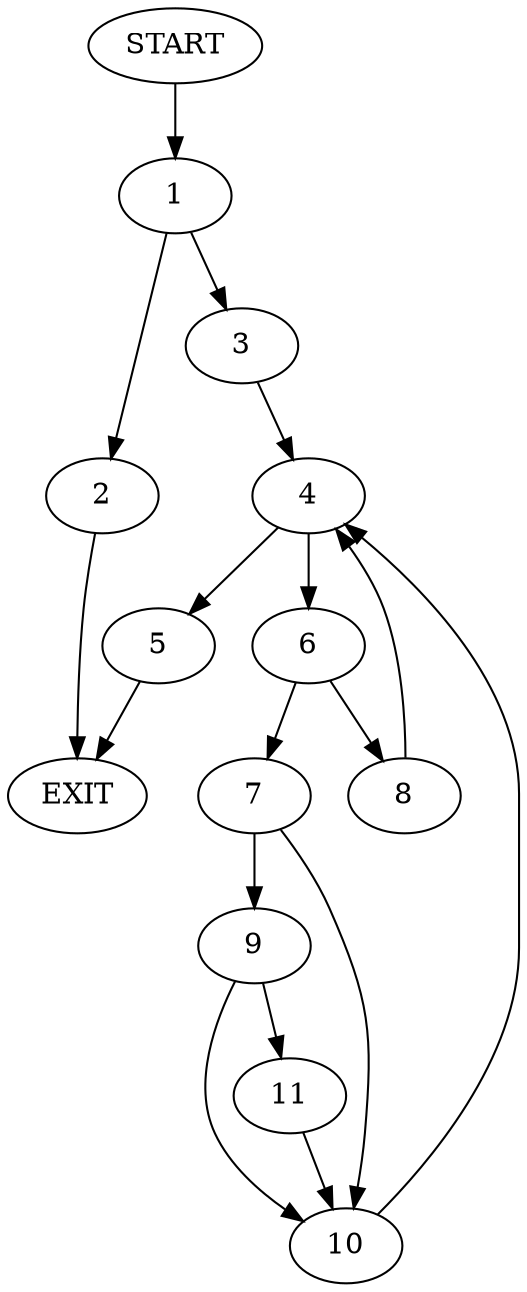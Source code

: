 digraph {
0 [label="START"]
12 [label="EXIT"]
0 -> 1
1 -> 2
1 -> 3
2 -> 12
3 -> 4
4 -> 5
4 -> 6
5 -> 12
6 -> 7
6 -> 8
7 -> 9
7 -> 10
8 -> 4
10 -> 4
9 -> 11
9 -> 10
11 -> 10
}
